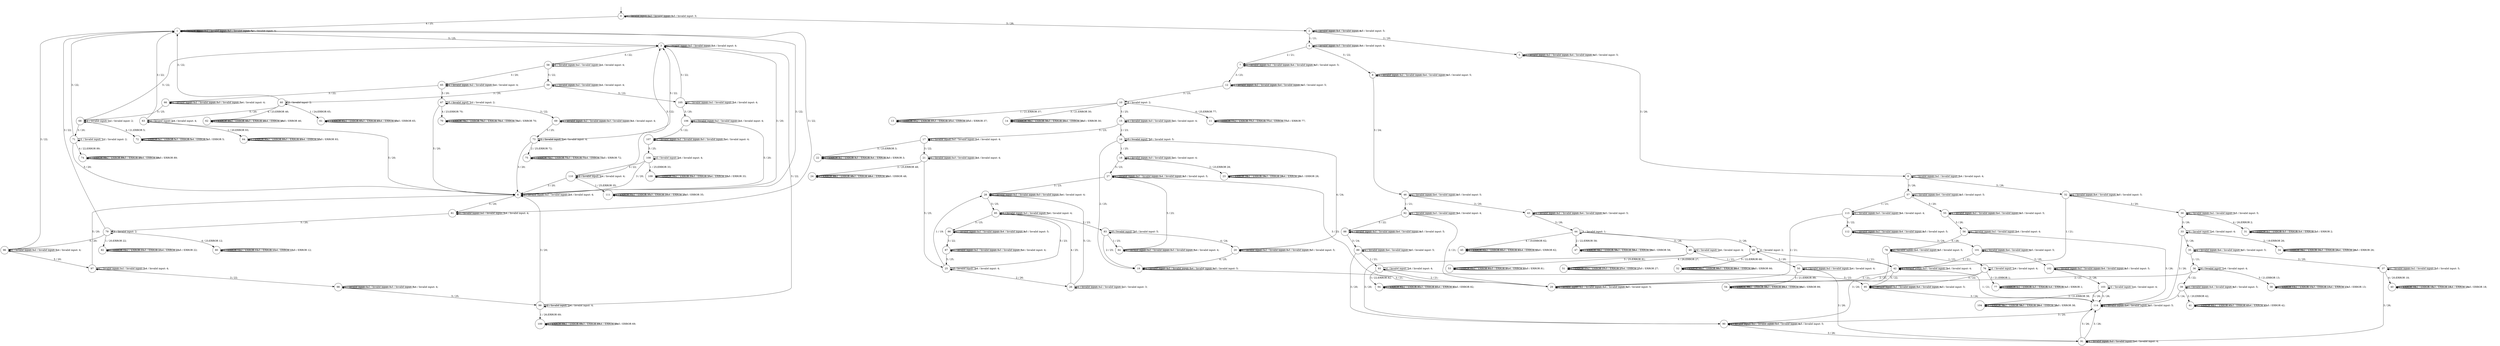 digraph g {
__start0 [label="" shape="none"];

	s0 [shape="circle" label="0"];
	s1 [shape="circle" label="1"];
	s2 [shape="circle" label="2"];
	s3 [shape="circle" label="3"];
	s4 [shape="circle" label="4"];
	s5 [shape="circle" label="5"];
	s6 [shape="circle" label="6"];
	s7 [shape="circle" label="7"];
	s8 [shape="circle" label="8"];
	s9 [shape="circle" label="9"];
	s10 [shape="circle" label="10"];
	s11 [shape="circle" label="11"];
	s12 [shape="circle" label="12"];
	s13 [shape="circle" label="13"];
	s14 [shape="circle" label="14"];
	s15 [shape="circle" label="15"];
	s16 [shape="circle" label="16"];
	s17 [shape="circle" label="17"];
	s18 [shape="circle" label="18"];
	s19 [shape="circle" label="19"];
	s20 [shape="circle" label="20"];
	s21 [shape="circle" label="21"];
	s22 [shape="circle" label="22"];
	s23 [shape="circle" label="23"];
	s24 [shape="circle" label="24"];
	s25 [shape="circle" label="25"];
	s26 [shape="circle" label="26"];
	s27 [shape="circle" label="27"];
	s28 [shape="circle" label="28"];
	s29 [shape="circle" label="29"];
	s30 [shape="circle" label="30"];
	s31 [shape="circle" label="31"];
	s32 [shape="circle" label="32"];
	s33 [shape="circle" label="33"];
	s34 [shape="circle" label="34"];
	s35 [shape="circle" label="35"];
	s36 [shape="circle" label="36"];
	s37 [shape="circle" label="37"];
	s38 [shape="circle" label="38"];
	s39 [shape="circle" label="39"];
	s40 [shape="circle" label="40"];
	s41 [shape="circle" label="41"];
	s42 [shape="circle" label="42"];
	s43 [shape="circle" label="43"];
	s44 [shape="circle" label="44"];
	s45 [shape="circle" label="45"];
	s46 [shape="circle" label="46"];
	s47 [shape="circle" label="47"];
	s48 [shape="circle" label="48"];
	s49 [shape="circle" label="49"];
	s50 [shape="circle" label="50"];
	s51 [shape="circle" label="51"];
	s52 [shape="circle" label="52"];
	s53 [shape="circle" label="53"];
	s54 [shape="circle" label="54"];
	s55 [shape="circle" label="55"];
	s56 [shape="circle" label="56"];
	s57 [shape="circle" label="57"];
	s58 [shape="circle" label="58"];
	s59 [shape="circle" label="59"];
	s60 [shape="circle" label="60"];
	s61 [shape="circle" label="61"];
	s62 [shape="circle" label="62"];
	s63 [shape="circle" label="63"];
	s64 [shape="circle" label="64"];
	s65 [shape="circle" label="65"];
	s66 [shape="circle" label="66"];
	s67 [shape="circle" label="67"];
	s68 [shape="circle" label="68"];
	s69 [shape="circle" label="69"];
	s70 [shape="circle" label="70"];
	s71 [shape="circle" label="71"];
	s72 [shape="circle" label="72"];
	s73 [shape="circle" label="73"];
	s74 [shape="circle" label="74"];
	s75 [shape="circle" label="75"];
	s76 [shape="circle" label="76"];
	s77 [shape="circle" label="77"];
	s78 [shape="circle" label="78"];
	s79 [shape="circle" label="79"];
	s80 [shape="circle" label="80"];
	s81 [shape="circle" label="81"];
	s82 [shape="circle" label="82"];
	s83 [shape="circle" label="83"];
	s84 [shape="circle" label="84"];
	s85 [shape="circle" label="85"];
	s86 [shape="circle" label="86"];
	s87 [shape="circle" label="87"];
	s88 [shape="circle" label="88"];
	s89 [shape="circle" label="89"];
	s90 [shape="circle" label="90"];
	s91 [shape="circle" label="91"];
	s92 [shape="circle" label="92"];
	s93 [shape="circle" label="93"];
	s94 [shape="circle" label="94"];
	s95 [shape="circle" label="95"];
	s96 [shape="circle" label="96"];
	s97 [shape="circle" label="97"];
	s98 [shape="circle" label="98"];
	s99 [shape="circle" label="99"];
	s100 [shape="circle" label="100"];
	s101 [shape="circle" label="101"];
	s102 [shape="circle" label="102"];
	s103 [shape="circle" label="103"];
	s104 [shape="circle" label="104"];
	s105 [shape="circle" label="105"];
	s106 [shape="circle" label="106"];
	s107 [shape="circle" label="107"];
	s108 [shape="circle" label="108"];
	s109 [shape="circle" label="109"];
	s110 [shape="circle" label="110"];
	s111 [shape="circle" label="111"];
	s112 [shape="circle" label="112"];
	s113 [shape="circle" label="113"];
	s114 [shape="circle" label="114"];
	s0 -> s0 [label="1 / Invalid input: 1;"];
	s0 -> s0 [label="2 / Invalid input: 2;"];
	s0 -> s0 [label="3 / Invalid input: 3;"];
	s0 -> s1 [label="4 / 25;"];
	s0 -> s2 [label="5 / 26;"];
	s1 -> s1 [label="1 / Invalid input: 1;"];
	s1 -> s1 [label="2 / Invalid input: 2;"];
	s1 -> s1 [label="3 / Invalid input: 3;"];
	s1 -> s1 [label="4 / Invalid input: 4;"];
	s1 -> s3 [label="5 / 25;"];
	s2 -> s4 [label="1 / 21;"];
	s2 -> s2 [label="2 / Invalid input: 2;"];
	s2 -> s5 [label="3 / 20;"];
	s2 -> s2 [label="4 / Invalid input: 4;"];
	s2 -> s2 [label="5 / Invalid input: 5;"];
	s3 -> s3 [label="1 / Invalid input: 1;"];
	s3 -> s3 [label="2 / Invalid input: 2;"];
	s3 -> s6 [label="3 / 20;"];
	s3 -> s3 [label="4 / Invalid input: 4;"];
	s3 -> s58 [label="5 / 22;"];
	s4 -> s4 [label="1 / Invalid input: 1;"];
	s4 -> s7 [label="2 / 21;"];
	s4 -> s4 [label="3 / Invalid input: 3;"];
	s4 -> s4 [label="4 / Invalid input: 4;"];
	s4 -> s8 [label="5 / 22;"];
	s5 -> s5 [label="1 / Invalid input: 1;"];
	s5 -> s5 [label="2 / Invalid input: 2;"];
	s5 -> s9 [label="3 / 26;"];
	s5 -> s5 [label="4 / Invalid input: 4;"];
	s5 -> s5 [label="5 / Invalid input: 5;"];
	s6 -> s6 [label="1 / Invalid input: 1;"];
	s6 -> s6 [label="2 / Invalid input: 2;"];
	s6 -> s1 [label="3 / 22;"];
	s6 -> s6 [label="4 / Invalid input: 4;"];
	s6 -> s81 [label="5 / 20;"];
	s7 -> s7 [label="1 / Invalid input: 1;"];
	s7 -> s7 [label="2 / Invalid input: 2;"];
	s7 -> s12 [label="3 / 23;"];
	s7 -> s7 [label="4 / Invalid input: 4;"];
	s7 -> s7 [label="5 / Invalid input: 5;"];
	s8 -> s8 [label="1 / Invalid input: 1;"];
	s8 -> s8 [label="2 / Invalid input: 2;"];
	s8 -> s46 [label="3 / 24;"];
	s8 -> s8 [label="4 / Invalid input: 4;"];
	s8 -> s8 [label="5 / Invalid input: 5;"];
	s9 -> s9 [label="1 / Invalid input: 1;"];
	s9 -> s9 [label="2 / Invalid input: 2;"];
	s9 -> s57 [label="3 / 26;"];
	s9 -> s9 [label="4 / Invalid input: 4;"];
	s9 -> s32 [label="5 / 26;"];
	s10 -> s13 [label="1 / 21;ERROR 37;"];
	s10 -> s10 [label="2 / Invalid input: 2;"];
	s10 -> s14 [label="3 / 21;ERROR 30;"];
	s10 -> s11 [label="4 / 25;ERROR 77;"];
	s10 -> s15 [label="5 / 25;"];
	s11 -> s11 [label="1 / ERROR 77;"];
	s11 -> s11 [label="2 / ERROR 77;"];
	s11 -> s11 [label="3 / ERROR 77;"];
	s11 -> s11 [label="4 / ERROR 77;"];
	s11 -> s11 [label="5 / ERROR 77;"];
	s12 -> s12 [label="1 / Invalid input: 1;"];
	s12 -> s12 [label="2 / Invalid input: 2;"];
	s12 -> s10 [label="3 / 23;"];
	s12 -> s12 [label="4 / Invalid input: 4;"];
	s12 -> s12 [label="5 / Invalid input: 5;"];
	s13 -> s13 [label="1 / ERROR 37;"];
	s13 -> s13 [label="2 / ERROR 37;"];
	s13 -> s13 [label="3 / ERROR 37;"];
	s13 -> s13 [label="4 / ERROR 37;"];
	s13 -> s13 [label="5 / ERROR 37;"];
	s14 -> s14 [label="1 / ERROR 30;"];
	s14 -> s14 [label="2 / ERROR 30;"];
	s14 -> s14 [label="3 / ERROR 30;"];
	s14 -> s14 [label="4 / ERROR 30;"];
	s14 -> s14 [label="5 / ERROR 30;"];
	s15 -> s15 [label="1 / Invalid input: 1;"];
	s15 -> s16 [label="2 / 23;"];
	s15 -> s15 [label="3 / Invalid input: 3;"];
	s15 -> s15 [label="4 / Invalid input: 4;"];
	s15 -> s17 [label="5 / 23;"];
	s16 -> s18 [label="1 / 25;"];
	s16 -> s19 [label="2 / 25;"];
	s16 -> s16 [label="3 / Invalid input: 3;"];
	s16 -> s20 [label="4 / 24;"];
	s16 -> s16 [label="5 / Invalid input: 5;"];
	s17 -> s17 [label="1 / Invalid input: 1;"];
	s17 -> s17 [label="2 / Invalid input: 2;"];
	s17 -> s21 [label="3 / 22;"];
	s17 -> s17 [label="4 / Invalid input: 4;"];
	s17 -> s22 [label="5 / 23;ERROR 3;"];
	s18 -> s18 [label="1 / Invalid input: 1;"];
	s18 -> s23 [label="2 / 23;ERROR 28;"];
	s18 -> s18 [label="3 / Invalid input: 3;"];
	s18 -> s18 [label="4 / Invalid input: 4;"];
	s18 -> s27 [label="5 / 23;"];
	s19 -> s19 [label="1 / Invalid input: 1;"];
	s19 -> s19 [label="2 / Invalid input: 2;"];
	s19 -> s29 [label="3 / 21;"];
	s19 -> s19 [label="4 / Invalid input: 4;"];
	s19 -> s19 [label="5 / Invalid input: 5;"];
	s20 -> s20 [label="1 / Invalid input: 1;"];
	s20 -> s20 [label="2 / Invalid input: 2;"];
	s20 -> s20 [label="3 / Invalid input: 3;"];
	s20 -> s19 [label="4 / 25;"];
	s20 -> s20 [label="5 / Invalid input: 5;"];
	s21 -> s21 [label="1 / Invalid input: 1;"];
	s21 -> s24 [label="2 / 25;ERROR 48;"];
	s21 -> s21 [label="3 / Invalid input: 3;"];
	s21 -> s21 [label="4 / Invalid input: 4;"];
	s21 -> s25 [label="5 / 25;"];
	s22 -> s22 [label="1 / ERROR 3;"];
	s22 -> s22 [label="2 / ERROR 3;"];
	s22 -> s22 [label="3 / ERROR 3;"];
	s22 -> s22 [label="4 / ERROR 3;"];
	s22 -> s22 [label="5 / ERROR 3;"];
	s23 -> s23 [label="1 / ERROR 28;"];
	s23 -> s23 [label="2 / ERROR 28;"];
	s23 -> s23 [label="3 / ERROR 28;"];
	s23 -> s23 [label="4 / ERROR 28;"];
	s23 -> s23 [label="5 / ERROR 28;"];
	s24 -> s24 [label="1 / ERROR 48;"];
	s24 -> s24 [label="2 / ERROR 48;"];
	s24 -> s24 [label="3 / ERROR 48;"];
	s24 -> s24 [label="4 / ERROR 48;"];
	s24 -> s24 [label="5 / ERROR 48;"];
	s25 -> s28 [label="1 / 19;"];
	s25 -> s26 [label="2 / 26;"];
	s25 -> s25 [label="3 / Invalid input: 3;"];
	s25 -> s25 [label="4 / Invalid input: 4;"];
	s25 -> s85 [label="5 / 23;"];
	s26 -> s26 [label="1 / Invalid input: 1;"];
	s26 -> s26 [label="2 / Invalid input: 2;"];
	s26 -> s26 [label="3 / Invalid input: 3;"];
	s26 -> s85 [label="4 / 25;"];
	s26 -> s28 [label="5 / 21;"];
	s27 -> s27 [label="1 / Invalid input: 1;"];
	s27 -> s27 [label="2 / Invalid input: 2;"];
	s27 -> s28 [label="3 / 23;"];
	s27 -> s27 [label="4 / Invalid input: 4;"];
	s27 -> s27 [label="5 / Invalid input: 5;"];
	s28 -> s28 [label="1 / Invalid input: 1;"];
	s28 -> s28 [label="2 / Invalid input: 2;"];
	s28 -> s28 [label="3 / Invalid input: 3;"];
	s28 -> s28 [label="4 / Invalid input: 4;"];
	s28 -> s85 [label="5 / 25;"];
	s29 -> s29 [label="1 / Invalid input: 1;"];
	s29 -> s29 [label="2 / Invalid input: 2;"];
	s29 -> s27 [label="3 / 23;"];
	s29 -> s29 [label="4 / Invalid input: 4;"];
	s29 -> s29 [label="5 / Invalid input: 5;"];
	s30 -> s30 [label="1 / Invalid input: 1;"];
	s30 -> s30 [label="2 / Invalid input: 2;"];
	s30 -> s33 [label="3 / 26;"];
	s30 -> s31 [label="4 / 26;ERROR 2;"];
	s30 -> s30 [label="5 / Invalid input: 5;"];
	s31 -> s31 [label="1 / ERROR 2;"];
	s31 -> s31 [label="2 / ERROR 2;"];
	s31 -> s31 [label="3 / ERROR 2;"];
	s31 -> s31 [label="4 / ERROR 2;"];
	s31 -> s31 [label="5 / ERROR 2;"];
	s32 -> s42 [label="1 / 21;"];
	s32 -> s32 [label="2 / Invalid input: 2;"];
	s32 -> s30 [label="3 / 20;"];
	s32 -> s32 [label="4 / Invalid input: 4;"];
	s32 -> s32 [label="5 / Invalid input: 5;"];
	s33 -> s33 [label="1 / Invalid input: 1;"];
	s33 -> s34 [label="2 / 19;ERROR 26;"];
	s33 -> s114 [label="3 / 26;"];
	s33 -> s33 [label="4 / Invalid input: 4;"];
	s33 -> s35 [label="5 / 26;"];
	s34 -> s34 [label="1 / ERROR 26;"];
	s34 -> s34 [label="2 / ERROR 26;"];
	s34 -> s34 [label="3 / ERROR 26;"];
	s34 -> s34 [label="4 / ERROR 26;"];
	s34 -> s34 [label="5 / ERROR 26;"];
	s35 -> s36 [label="1 / 21;"];
	s35 -> s35 [label="2 / Invalid input: 2;"];
	s35 -> s37 [label="3 / 20;"];
	s35 -> s35 [label="4 / Invalid input: 4;"];
	s35 -> s35 [label="5 / Invalid input: 5;"];
	s36 -> s36 [label="1 / Invalid input: 1;"];
	s36 -> s29 [label="2 / 21;"];
	s36 -> s38 [label="3 / 21;ERROR 13;"];
	s36 -> s36 [label="4 / Invalid input: 4;"];
	s36 -> s39 [label="5 / 22;"];
	s37 -> s37 [label="1 / Invalid input: 1;"];
	s37 -> s37 [label="2 / Invalid input: 2;"];
	s37 -> s91 [label="3 / 26;"];
	s37 -> s40 [label="4 / 20;ERROR 18;"];
	s37 -> s37 [label="5 / Invalid input: 5;"];
	s38 -> s38 [label="1 / ERROR 13;"];
	s38 -> s38 [label="2 / ERROR 13;"];
	s38 -> s38 [label="3 / ERROR 13;"];
	s38 -> s38 [label="4 / ERROR 13;"];
	s38 -> s38 [label="5 / ERROR 13;"];
	s39 -> s39 [label="1 / Invalid input: 1;"];
	s39 -> s41 [label="2 / 20;ERROR 42;"];
	s39 -> s114 [label="3 / 24;"];
	s39 -> s39 [label="4 / Invalid input: 4;"];
	s39 -> s39 [label="5 / Invalid input: 5;"];
	s40 -> s40 [label="1 / ERROR 18;"];
	s40 -> s40 [label="2 / ERROR 18;"];
	s40 -> s40 [label="3 / ERROR 18;"];
	s40 -> s40 [label="4 / ERROR 18;"];
	s40 -> s40 [label="5 / ERROR 18;"];
	s41 -> s41 [label="1 / ERROR 42;"];
	s41 -> s41 [label="2 / ERROR 42;"];
	s41 -> s41 [label="3 / ERROR 42;"];
	s41 -> s41 [label="4 / ERROR 42;"];
	s41 -> s41 [label="5 / ERROR 42;"];
	s42 -> s42 [label="1 / Invalid input: 1;"];
	s42 -> s29 [label="2 / 21;"];
	s42 -> s42 [label="3 / Invalid input: 3;"];
	s42 -> s42 [label="4 / Invalid input: 4;"];
	s42 -> s95 [label="5 / 22;"];
	s43 -> s43 [label="1 / Invalid input: 1;"];
	s43 -> s43 [label="2 / Invalid input: 2;"];
	s43 -> s44 [label="3 / 26;"];
	s43 -> s43 [label="4 / Invalid input: 4;"];
	s43 -> s43 [label="5 / Invalid input: 5;"];
	s44 -> s44 [label="1 / Invalid input: 1;"];
	s44 -> s47 [label="2 / 22;ERROR 58;"];
	s44 -> s48 [label="3 / 26;"];
	s44 -> s45 [label="4 / 19;ERROR 62;"];
	s44 -> s49 [label="5 / 26;"];
	s45 -> s45 [label="1 / ERROR 62;"];
	s45 -> s45 [label="2 / ERROR 62;"];
	s45 -> s45 [label="3 / ERROR 62;"];
	s45 -> s45 [label="4 / ERROR 62;"];
	s45 -> s45 [label="5 / ERROR 62;"];
	s46 -> s92 [label="1 / 21;"];
	s46 -> s46 [label="2 / Invalid input: 2;"];
	s46 -> s43 [label="3 / 20;"];
	s46 -> s46 [label="4 / Invalid input: 4;"];
	s46 -> s46 [label="5 / Invalid input: 5;"];
	s47 -> s47 [label="1 / ERROR 58;"];
	s47 -> s47 [label="2 / ERROR 58;"];
	s47 -> s47 [label="3 / ERROR 58;"];
	s47 -> s47 [label="4 / ERROR 58;"];
	s47 -> s47 [label="5 / ERROR 58;"];
	s48 -> s42 [label="1 / 21;"];
	s48 -> s48 [label="2 / Invalid input: 2;"];
	s48 -> s50 [label="3 / 20;"];
	s48 -> s51 [label="4 / 26;ERROR 27;"];
	s48 -> s52 [label="5 / 22;ERROR 66;"];
	s49 -> s42 [label="1 / 21;"];
	s49 -> s49 [label="2 / Invalid input: 2;"];
	s49 -> s90 [label="3 / 20;"];
	s49 -> s49 [label="4 / Invalid input: 4;"];
	s49 -> s53 [label="5 / 25;ERROR 81;"];
	s50 -> s50 [label="1 / Invalid input: 1;"];
	s50 -> s50 [label="2 / Invalid input: 2;"];
	s50 -> s91 [label="3 / 26;"];
	s50 -> s50 [label="4 / Invalid input: 4;"];
	s50 -> s54 [label="5 / 21;ERROR 99;"];
	s51 -> s51 [label="1 / ERROR 27;"];
	s51 -> s51 [label="2 / ERROR 27;"];
	s51 -> s51 [label="3 / ERROR 27;"];
	s51 -> s51 [label="4 / ERROR 27;"];
	s51 -> s51 [label="5 / ERROR 27;"];
	s52 -> s52 [label="1 / ERROR 66;"];
	s52 -> s52 [label="2 / ERROR 66;"];
	s52 -> s52 [label="3 / ERROR 66;"];
	s52 -> s52 [label="4 / ERROR 66;"];
	s52 -> s52 [label="5 / ERROR 66;"];
	s53 -> s53 [label="1 / ERROR 81;"];
	s53 -> s53 [label="2 / ERROR 81;"];
	s53 -> s53 [label="3 / ERROR 81;"];
	s53 -> s53 [label="4 / ERROR 81;"];
	s53 -> s53 [label="5 / ERROR 81;"];
	s54 -> s54 [label="1 / ERROR 99;"];
	s54 -> s54 [label="2 / ERROR 99;"];
	s54 -> s54 [label="3 / ERROR 99;"];
	s54 -> s54 [label="4 / ERROR 99;"];
	s54 -> s54 [label="5 / ERROR 99;"];
	s55 -> s55 [label="1 / Invalid input: 1;"];
	s55 -> s55 [label="2 / Invalid input: 2;"];
	s55 -> s56 [label="3 / 26;"];
	s55 -> s55 [label="4 / Invalid input: 4;"];
	s55 -> s55 [label="5 / Invalid input: 5;"];
	s56 -> s56 [label="1 / Invalid input: 1;"];
	s56 -> s56 [label="2 / Invalid input: 2;"];
	s56 -> s114 [label="3 / 26;"];
	s56 -> s56 [label="4 / Invalid input: 4;"];
	s56 -> s78 [label="5 / 26;"];
	s57 -> s113 [label="1 / 21;"];
	s57 -> s57 [label="2 / Invalid input: 2;"];
	s57 -> s55 [label="3 / 20;"];
	s57 -> s57 [label="4 / Invalid input: 4;"];
	s57 -> s57 [label="5 / Invalid input: 5;"];
	s58 -> s58 [label="1 / Invalid input: 1;"];
	s58 -> s58 [label="2 / Invalid input: 2;"];
	s58 -> s65 [label="3 / 20;"];
	s58 -> s58 [label="4 / Invalid input: 4;"];
	s58 -> s59 [label="5 / 22;"];
	s59 -> s59 [label="1 / Invalid input: 1;"];
	s59 -> s59 [label="2 / Invalid input: 2;"];
	s59 -> s60 [label="3 / 20;"];
	s59 -> s59 [label="4 / Invalid input: 4;"];
	s59 -> s105 [label="5 / 22;"];
	s60 -> s61 [label="1 / 24;ERROR 65;"];
	s60 -> s60 [label="2 / Invalid input: 2;"];
	s60 -> s1 [label="3 / 22;"];
	s60 -> s62 [label="4 / 23;ERROR 46;"];
	s60 -> s63 [label="5 / 20;"];
	s61 -> s61 [label="1 / ERROR 65;"];
	s61 -> s61 [label="2 / ERROR 65;"];
	s61 -> s61 [label="3 / ERROR 65;"];
	s61 -> s61 [label="4 / ERROR 65;"];
	s61 -> s61 [label="5 / ERROR 65;"];
	s62 -> s62 [label="1 / ERROR 46;"];
	s62 -> s62 [label="2 / ERROR 46;"];
	s62 -> s62 [label="3 / ERROR 46;"];
	s62 -> s62 [label="4 / ERROR 46;"];
	s62 -> s62 [label="5 / ERROR 46;"];
	s63 -> s64 [label="1 / 20;ERROR 93;"];
	s63 -> s63 [label="2 / Invalid input: 2;"];
	s63 -> s1 [label="3 / 22;"];
	s63 -> s63 [label="4 / Invalid input: 4;"];
	s63 -> s6 [label="5 / 20;"];
	s64 -> s64 [label="1 / ERROR 93;"];
	s64 -> s64 [label="2 / ERROR 93;"];
	s64 -> s64 [label="3 / ERROR 93;"];
	s64 -> s64 [label="4 / ERROR 93;"];
	s64 -> s64 [label="5 / ERROR 93;"];
	s65 -> s65 [label="1 / Invalid input: 1;"];
	s65 -> s65 [label="2 / Invalid input: 2;"];
	s65 -> s66 [label="3 / 22;"];
	s65 -> s65 [label="4 / Invalid input: 4;"];
	s65 -> s67 [label="5 / 20;"];
	s66 -> s66 [label="1 / Invalid input: 1;"];
	s66 -> s66 [label="2 / Invalid input: 2;"];
	s66 -> s66 [label="3 / Invalid input: 3;"];
	s66 -> s66 [label="4 / Invalid input: 4;"];
	s66 -> s68 [label="5 / 25;"];
	s67 -> s67 [label="1 / Invalid input: 1;"];
	s67 -> s67 [label="2 / Invalid input: 2;"];
	s67 -> s69 [label="3 / 22;"];
	s67 -> s70 [label="4 / 23;ERROR 70;"];
	s67 -> s6 [label="5 / 20;"];
	s68 -> s68 [label="1 / Invalid input: 1;"];
	s68 -> s68 [label="2 / Invalid input: 2;"];
	s68 -> s71 [label="3 / 20;"];
	s68 -> s72 [label="4 / 21;ERROR 5;"];
	s68 -> s3 [label="5 / 22;"];
	s69 -> s69 [label="1 / Invalid input: 1;"];
	s69 -> s69 [label="2 / Invalid input: 2;"];
	s69 -> s69 [label="3 / Invalid input: 3;"];
	s69 -> s69 [label="4 / Invalid input: 4;"];
	s69 -> s73 [label="5 / 25;"];
	s70 -> s70 [label="1 / ERROR 70;"];
	s70 -> s70 [label="2 / ERROR 70;"];
	s70 -> s70 [label="3 / ERROR 70;"];
	s70 -> s70 [label="4 / ERROR 70;"];
	s70 -> s70 [label="5 / ERROR 70;"];
	s71 -> s71 [label="1 / Invalid input: 1;"];
	s71 -> s71 [label="2 / Invalid input: 2;"];
	s71 -> s1 [label="3 / 22;"];
	s71 -> s74 [label="4 / 22;ERROR 89;"];
	s71 -> s6 [label="5 / 20;"];
	s72 -> s72 [label="1 / ERROR 5;"];
	s72 -> s72 [label="2 / ERROR 5;"];
	s72 -> s72 [label="3 / ERROR 5;"];
	s72 -> s72 [label="4 / ERROR 5;"];
	s72 -> s72 [label="5 / ERROR 5;"];
	s73 -> s73 [label="1 / Invalid input: 1;"];
	s73 -> s75 [label="2 / 25;ERROR 72;"];
	s73 -> s6 [label="3 / 20;"];
	s73 -> s73 [label="4 / Invalid input: 4;"];
	s73 -> s3 [label="5 / 22;"];
	s74 -> s74 [label="1 / ERROR 89;"];
	s74 -> s74 [label="2 / ERROR 89;"];
	s74 -> s74 [label="3 / ERROR 89;"];
	s74 -> s74 [label="4 / ERROR 89;"];
	s74 -> s74 [label="5 / ERROR 89;"];
	s75 -> s75 [label="1 / ERROR 72;"];
	s75 -> s75 [label="2 / ERROR 72;"];
	s75 -> s75 [label="3 / ERROR 72;"];
	s75 -> s75 [label="4 / ERROR 72;"];
	s75 -> s75 [label="5 / ERROR 72;"];
	s76 -> s76 [label="1 / Invalid input: 1;"];
	s76 -> s29 [label="2 / 21;"];
	s76 -> s77 [label="3 / 21;ERROR 1;"];
	s76 -> s76 [label="4 / Invalid input: 4;"];
	s76 -> s95 [label="5 / 22;"];
	s77 -> s77 [label="1 / ERROR 1;"];
	s77 -> s77 [label="2 / ERROR 1;"];
	s77 -> s77 [label="3 / ERROR 1;"];
	s77 -> s77 [label="4 / ERROR 1;"];
	s77 -> s77 [label="5 / ERROR 1;"];
	s78 -> s76 [label="1 / 21;"];
	s78 -> s78 [label="2 / Invalid input: 2;"];
	s78 -> s90 [label="3 / 20;"];
	s78 -> s78 [label="4 / Invalid input: 4;"];
	s78 -> s78 [label="5 / Invalid input: 5;"];
	s79 -> s82 [label="1 / 20;ERROR 22;"];
	s79 -> s79 [label="2 / Invalid input: 2;"];
	s79 -> s1 [label="3 / 22;"];
	s79 -> s80 [label="4 / 23;ERROR 12;"];
	s79 -> s96 [label="5 / 20;"];
	s80 -> s80 [label="1 / ERROR 12;"];
	s80 -> s80 [label="2 / ERROR 12;"];
	s80 -> s80 [label="3 / ERROR 12;"];
	s80 -> s80 [label="4 / ERROR 12;"];
	s80 -> s80 [label="5 / ERROR 12;"];
	s81 -> s81 [label="1 / Invalid input: 1;"];
	s81 -> s81 [label="2 / Invalid input: 2;"];
	s81 -> s1 [label="3 / 22;"];
	s81 -> s81 [label="4 / Invalid input: 4;"];
	s81 -> s79 [label="5 / 20;"];
	s82 -> s82 [label="1 / ERROR 22;"];
	s82 -> s82 [label="2 / ERROR 22;"];
	s82 -> s82 [label="3 / ERROR 22;"];
	s82 -> s82 [label="4 / ERROR 22;"];
	s82 -> s82 [label="5 / ERROR 22;"];
	s83 -> s84 [label="1 / 25;"];
	s83 -> s19 [label="2 / 25;"];
	s83 -> s83 [label="3 / Invalid input: 3;"];
	s83 -> s20 [label="4 / 24;"];
	s83 -> s83 [label="5 / Invalid input: 5;"];
	s84 -> s84 [label="1 / Invalid input: 1;"];
	s84 -> s84 [label="2 / Invalid input: 2;"];
	s84 -> s84 [label="3 / Invalid input: 3;"];
	s84 -> s84 [label="4 / Invalid input: 4;"];
	s84 -> s27 [label="5 / 23;"];
	s85 -> s85 [label="1 / Invalid input: 1;"];
	s85 -> s83 [label="2 / 23;"];
	s85 -> s85 [label="3 / Invalid input: 3;"];
	s85 -> s85 [label="4 / Invalid input: 4;"];
	s85 -> s86 [label="5 / 23;"];
	s86 -> s86 [label="1 / Invalid input: 1;"];
	s86 -> s86 [label="2 / Invalid input: 2;"];
	s86 -> s87 [label="3 / 22;"];
	s86 -> s86 [label="4 / Invalid input: 4;"];
	s86 -> s86 [label="5 / Invalid input: 5;"];
	s87 -> s87 [label="1 / Invalid input: 1;"];
	s87 -> s87 [label="2 / Invalid input: 2;"];
	s87 -> s87 [label="3 / Invalid input: 3;"];
	s87 -> s87 [label="4 / Invalid input: 4;"];
	s87 -> s25 [label="5 / 25;"];
	s88 -> s88 [label="1 / Invalid input: 1;"];
	s88 -> s88 [label="2 / Invalid input: 2;"];
	s88 -> s89 [label="3 / 24;"];
	s88 -> s88 [label="4 / Invalid input: 4;"];
	s88 -> s88 [label="5 / Invalid input: 5;"];
	s89 -> s93 [label="1 / 21;"];
	s89 -> s89 [label="2 / Invalid input: 2;"];
	s89 -> s90 [label="3 / 20;"];
	s89 -> s89 [label="4 / Invalid input: 4;"];
	s89 -> s89 [label="5 / Invalid input: 5;"];
	s90 -> s90 [label="1 / Invalid input: 1;"];
	s90 -> s90 [label="2 / Invalid input: 2;"];
	s90 -> s91 [label="3 / 26;"];
	s90 -> s90 [label="4 / Invalid input: 4;"];
	s90 -> s90 [label="5 / Invalid input: 5;"];
	s91 -> s91 [label="1 / Invalid input: 1;"];
	s91 -> s91 [label="2 / Invalid input: 2;"];
	s91 -> s114 [label="3 / 26;"];
	s91 -> s91 [label="4 / Invalid input: 4;"];
	s91 -> s114 [label="5 / 26;"];
	s92 -> s92 [label="1 / Invalid input: 1;"];
	s92 -> s29 [label="2 / 21;"];
	s92 -> s92 [label="3 / Invalid input: 3;"];
	s92 -> s92 [label="4 / Invalid input: 4;"];
	s92 -> s88 [label="5 / 22;"];
	s93 -> s93 [label="1 / Invalid input: 1;"];
	s93 -> s29 [label="2 / 21;"];
	s93 -> s94 [label="3 / 22;ERROR 82;"];
	s93 -> s93 [label="4 / Invalid input: 4;"];
	s93 -> s95 [label="5 / 22;"];
	s94 -> s94 [label="1 / ERROR 82;"];
	s94 -> s94 [label="2 / ERROR 82;"];
	s94 -> s94 [label="3 / ERROR 82;"];
	s94 -> s94 [label="4 / ERROR 82;"];
	s94 -> s94 [label="5 / ERROR 82;"];
	s95 -> s95 [label="1 / Invalid input: 1;"];
	s95 -> s95 [label="2 / Invalid input: 2;"];
	s95 -> s114 [label="3 / 24;"];
	s95 -> s95 [label="4 / Invalid input: 4;"];
	s95 -> s95 [label="5 / Invalid input: 5;"];
	s96 -> s96 [label="1 / Invalid input: 1;"];
	s96 -> s96 [label="2 / Invalid input: 2;"];
	s96 -> s1 [label="3 / 22;"];
	s96 -> s96 [label="4 / Invalid input: 4;"];
	s96 -> s97 [label="5 / 20;"];
	s97 -> s97 [label="1 / Invalid input: 1;"];
	s97 -> s97 [label="2 / Invalid input: 2;"];
	s97 -> s98 [label="3 / 22;"];
	s97 -> s97 [label="4 / Invalid input: 4;"];
	s97 -> s6 [label="5 / 20;"];
	s98 -> s98 [label="1 / Invalid input: 1;"];
	s98 -> s98 [label="2 / Invalid input: 2;"];
	s98 -> s98 [label="3 / Invalid input: 3;"];
	s98 -> s98 [label="4 / Invalid input: 4;"];
	s98 -> s99 [label="5 / 25;"];
	s99 -> s100 [label="1 / 26;ERROR 69;"];
	s99 -> s99 [label="2 / Invalid input: 2;"];
	s99 -> s6 [label="3 / 20;"];
	s99 -> s99 [label="4 / Invalid input: 4;"];
	s99 -> s3 [label="5 / 22;"];
	s100 -> s100 [label="1 / ERROR 69;"];
	s100 -> s100 [label="2 / ERROR 69;"];
	s100 -> s100 [label="3 / ERROR 69;"];
	s100 -> s100 [label="4 / ERROR 69;"];
	s100 -> s100 [label="5 / ERROR 69;"];
	s101 -> s42 [label="1 / 21;"];
	s101 -> s101 [label="2 / Invalid input: 2;"];
	s101 -> s102 [label="3 / 20;"];
	s101 -> s101 [label="4 / Invalid input: 4;"];
	s101 -> s101 [label="5 / Invalid input: 5;"];
	s102 -> s102 [label="1 / Invalid input: 1;"];
	s102 -> s102 [label="2 / Invalid input: 2;"];
	s102 -> s103 [label="3 / 26;"];
	s102 -> s102 [label="4 / Invalid input: 4;"];
	s102 -> s102 [label="5 / Invalid input: 5;"];
	s103 -> s103 [label="1 / Invalid input: 1;"];
	s103 -> s104 [label="2 / 21;ERROR 38;"];
	s103 -> s114 [label="3 / 26;"];
	s103 -> s103 [label="4 / Invalid input: 4;"];
	s103 -> s114 [label="5 / 26;"];
	s104 -> s104 [label="1 / ERROR 38;"];
	s104 -> s104 [label="2 / ERROR 38;"];
	s104 -> s104 [label="3 / ERROR 38;"];
	s104 -> s104 [label="4 / ERROR 38;"];
	s104 -> s104 [label="5 / ERROR 38;"];
	s105 -> s105 [label="1 / Invalid input: 1;"];
	s105 -> s105 [label="2 / Invalid input: 2;"];
	s105 -> s106 [label="3 / 20;"];
	s105 -> s105 [label="4 / Invalid input: 4;"];
	s105 -> s3 [label="5 / 22;"];
	s106 -> s106 [label="1 / Invalid input: 1;"];
	s106 -> s106 [label="2 / Invalid input: 2;"];
	s106 -> s107 [label="3 / 22;"];
	s106 -> s106 [label="4 / Invalid input: 4;"];
	s106 -> s6 [label="5 / 20;"];
	s107 -> s107 [label="1 / Invalid input: 1;"];
	s107 -> s107 [label="2 / Invalid input: 2;"];
	s107 -> s107 [label="3 / Invalid input: 3;"];
	s107 -> s107 [label="4 / Invalid input: 4;"];
	s107 -> s108 [label="5 / 25;"];
	s108 -> s109 [label="1 / 25;ERROR 33;"];
	s108 -> s108 [label="2 / Invalid input: 2;"];
	s108 -> s6 [label="3 / 20;"];
	s108 -> s108 [label="4 / Invalid input: 4;"];
	s108 -> s110 [label="5 / 22;"];
	s109 -> s109 [label="1 / ERROR 33;"];
	s109 -> s109 [label="2 / ERROR 33;"];
	s109 -> s109 [label="3 / ERROR 33;"];
	s109 -> s109 [label="4 / ERROR 33;"];
	s109 -> s109 [label="5 / ERROR 33;"];
	s110 -> s111 [label="1 / 25;ERROR 35;"];
	s110 -> s110 [label="2 / Invalid input: 2;"];
	s110 -> s6 [label="3 / 20;"];
	s110 -> s110 [label="4 / Invalid input: 4;"];
	s110 -> s3 [label="5 / 22;"];
	s111 -> s111 [label="1 / ERROR 35;"];
	s111 -> s111 [label="2 / ERROR 35;"];
	s111 -> s111 [label="3 / ERROR 35;"];
	s111 -> s111 [label="4 / ERROR 35;"];
	s111 -> s111 [label="5 / ERROR 35;"];
	s112 -> s112 [label="1 / Invalid input: 1;"];
	s112 -> s112 [label="2 / Invalid input: 2;"];
	s112 -> s101 [label="3 / 24;"];
	s112 -> s112 [label="4 / Invalid input: 4;"];
	s112 -> s112 [label="5 / Invalid input: 5;"];
	s113 -> s113 [label="1 / Invalid input: 1;"];
	s113 -> s29 [label="2 / 21;"];
	s113 -> s113 [label="3 / Invalid input: 3;"];
	s113 -> s113 [label="4 / Invalid input: 4;"];
	s113 -> s112 [label="5 / 22;"];
	s114 -> s42 [label="1 / 21;"];
	s114 -> s114 [label="2 / Invalid input: 2;"];
	s114 -> s90 [label="3 / 20;"];
	s114 -> s114 [label="4 / Invalid input: 4;"];
	s114 -> s114 [label="5 / Invalid input: 5;"];

__start0 -> s0;
}
